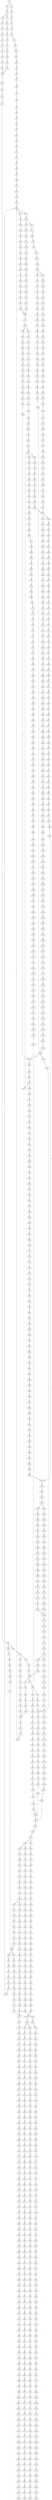 strict digraph  {
	S0 -> S1 [ label = T ];
	S0 -> S2 [ label = C ];
	S1 -> S3 [ label = G ];
	S2 -> S4 [ label = A ];
	S3 -> S5 [ label = G ];
	S4 -> S6 [ label = C ];
	S4 -> S7 [ label = G ];
	S5 -> S8 [ label = T ];
	S6 -> S9 [ label = T ];
	S7 -> S10 [ label = T ];
	S8 -> S11 [ label = G ];
	S9 -> S12 [ label = G ];
	S10 -> S13 [ label = G ];
	S11 -> S14 [ label = C ];
	S12 -> S15 [ label = G ];
	S13 -> S16 [ label = G ];
	S14 -> S17 [ label = T ];
	S15 -> S18 [ label = T ];
	S16 -> S19 [ label = T ];
	S17 -> S20 [ label = A ];
	S18 -> S21 [ label = C ];
	S19 -> S22 [ label = C ];
	S20 -> S23 [ label = C ];
	S21 -> S24 [ label = G ];
	S22 -> S25 [ label = G ];
	S23 -> S26 [ label = T ];
	S24 -> S27 [ label = T ];
	S25 -> S28 [ label = T ];
	S26 -> S29 [ label = G ];
	S27 -> S30 [ label = C ];
	S28 -> S31 [ label = C ];
	S29 -> S32 [ label = T ];
	S30 -> S33 [ label = C ];
	S31 -> S34 [ label = C ];
	S32 -> S35 [ label = A ];
	S33 -> S36 [ label = G ];
	S34 -> S36 [ label = G ];
	S35 -> S37 [ label = A ];
	S36 -> S38 [ label = T ];
	S37 -> S39 [ label = C ];
	S38 -> S40 [ label = C ];
	S39 -> S41 [ label = A ];
	S40 -> S42 [ label = A ];
	S41 -> S43 [ label = C ];
	S42 -> S44 [ label = C ];
	S43 -> S45 [ label = A ];
	S44 -> S46 [ label = C ];
	S45 -> S47 [ label = C ];
	S46 -> S48 [ label = C ];
	S46 -> S49 [ label = G ];
	S47 -> S50 [ label = G ];
	S48 -> S51 [ label = T ];
	S49 -> S52 [ label = A ];
	S50 -> S53 [ label = C ];
	S51 -> S54 [ label = G ];
	S52 -> S55 [ label = A ];
	S52 -> S56 [ label = G ];
	S53 -> S57 [ label = T ];
	S54 -> S58 [ label = T ];
	S55 -> S59 [ label = T ];
	S56 -> S60 [ label = T ];
	S57 -> S61 [ label = C ];
	S58 -> S62 [ label = C ];
	S59 -> S63 [ label = C ];
	S60 -> S64 [ label = C ];
	S61 -> S65 [ label = C ];
	S62 -> S66 [ label = C ];
	S63 -> S67 [ label = C ];
	S64 -> S68 [ label = C ];
	S65 -> S69 [ label = T ];
	S66 -> S70 [ label = T ];
	S67 -> S71 [ label = T ];
	S68 -> S72 [ label = A ];
	S68 -> S73 [ label = T ];
	S69 -> S74 [ label = A ];
	S70 -> S75 [ label = T ];
	S71 -> S76 [ label = C ];
	S72 -> S77 [ label = G ];
	S73 -> S78 [ label = C ];
	S74 -> S79 [ label = G ];
	S75 -> S80 [ label = G ];
	S76 -> S81 [ label = G ];
	S77 -> S82 [ label = T ];
	S77 -> S83 [ label = C ];
	S78 -> S84 [ label = G ];
	S79 -> S85 [ label = A ];
	S80 -> S86 [ label = A ];
	S80 -> S87 [ label = T ];
	S81 -> S88 [ label = A ];
	S82 -> S89 [ label = A ];
	S83 -> S90 [ label = T ];
	S84 -> S91 [ label = A ];
	S85 -> S92 [ label = A ];
	S86 -> S93 [ label = A ];
	S87 -> S94 [ label = A ];
	S88 -> S95 [ label = A ];
	S89 -> S96 [ label = G ];
	S90 -> S97 [ label = T ];
	S91 -> S98 [ label = A ];
	S92 -> S99 [ label = C ];
	S93 -> S100 [ label = C ];
	S94 -> S101 [ label = G ];
	S95 -> S102 [ label = C ];
	S96 -> S103 [ label = G ];
	S97 -> S104 [ label = C ];
	S98 -> S105 [ label = C ];
	S99 -> S106 [ label = T ];
	S100 -> S107 [ label = T ];
	S101 -> S108 [ label = G ];
	S102 -> S109 [ label = T ];
	S103 -> S110 [ label = G ];
	S104 -> S111 [ label = A ];
	S105 -> S109 [ label = T ];
	S106 -> S112 [ label = T ];
	S107 -> S113 [ label = T ];
	S108 -> S114 [ label = A ];
	S109 -> S115 [ label = T ];
	S110 -> S116 [ label = T ];
	S111 -> S117 [ label = C ];
	S112 -> S118 [ label = C ];
	S113 -> S119 [ label = C ];
	S114 -> S120 [ label = G ];
	S115 -> S121 [ label = C ];
	S116 -> S122 [ label = C ];
	S117 -> S123 [ label = G ];
	S118 -> S124 [ label = A ];
	S119 -> S125 [ label = A ];
	S120 -> S126 [ label = A ];
	S121 -> S127 [ label = A ];
	S122 -> S128 [ label = A ];
	S123 -> S129 [ label = C ];
	S124 -> S130 [ label = A ];
	S125 -> S131 [ label = A ];
	S126 -> S132 [ label = G ];
	S127 -> S133 [ label = A ];
	S128 -> S134 [ label = C ];
	S129 -> S135 [ label = C ];
	S130 -> S136 [ label = C ];
	S131 -> S136 [ label = C ];
	S132 -> S137 [ label = G ];
	S133 -> S136 [ label = C ];
	S134 -> S138 [ label = T ];
	S135 -> S139 [ label = C ];
	S136 -> S140 [ label = C ];
	S136 -> S141 [ label = T ];
	S137 -> S142 [ label = T ];
	S138 -> S143 [ label = C ];
	S139 -> S144 [ label = T ];
	S140 -> S145 [ label = G ];
	S141 -> S146 [ label = G ];
	S142 -> S147 [ label = C ];
	S143 -> S148 [ label = G ];
	S144 -> S149 [ label = T ];
	S145 -> S150 [ label = G ];
	S146 -> S151 [ label = G ];
	S146 -> S152 [ label = C ];
	S147 -> S153 [ label = C ];
	S148 -> S154 [ label = C ];
	S149 -> S155 [ label = C ];
	S150 -> S156 [ label = C ];
	S151 -> S157 [ label = C ];
	S152 -> S158 [ label = C ];
	S153 -> S159 [ label = C ];
	S154 -> S160 [ label = T ];
	S155 -> S161 [ label = A ];
	S156 -> S162 [ label = C ];
	S157 -> S163 [ label = C ];
	S158 -> S164 [ label = C ];
	S159 -> S165 [ label = A ];
	S159 -> S166 [ label = G ];
	S160 -> S167 [ label = T ];
	S161 -> S168 [ label = T ];
	S162 -> S169 [ label = C ];
	S163 -> S170 [ label = C ];
	S164 -> S171 [ label = T ];
	S165 -> S172 [ label = G ];
	S166 -> S173 [ label = G ];
	S167 -> S174 [ label = C ];
	S168 -> S175 [ label = C ];
	S169 -> S176 [ label = A ];
	S170 -> S177 [ label = A ];
	S171 -> S178 [ label = A ];
	S172 -> S179 [ label = A ];
	S173 -> S180 [ label = A ];
	S174 -> S181 [ label = A ];
	S175 -> S182 [ label = C ];
	S176 -> S183 [ label = G ];
	S177 -> S184 [ label = G ];
	S178 -> S185 [ label = G ];
	S179 -> S186 [ label = G ];
	S180 -> S187 [ label = G ];
	S181 -> S188 [ label = T ];
	S182 -> S189 [ label = A ];
	S183 -> S190 [ label = T ];
	S184 -> S191 [ label = G ];
	S185 -> S192 [ label = G ];
	S186 -> S193 [ label = C ];
	S187 -> S194 [ label = G ];
	S188 -> S195 [ label = C ];
	S189 -> S196 [ label = G ];
	S190 -> S197 [ label = T ];
	S191 -> S198 [ label = T ];
	S192 -> S199 [ label = T ];
	S193 -> S200 [ label = C ];
	S194 -> S201 [ label = C ];
	S195 -> S202 [ label = C ];
	S196 -> S203 [ label = A ];
	S197 -> S204 [ label = G ];
	S198 -> S205 [ label = G ];
	S199 -> S206 [ label = G ];
	S200 -> S207 [ label = A ];
	S201 -> S208 [ label = G ];
	S202 -> S209 [ label = A ];
	S203 -> S210 [ label = A ];
	S204 -> S211 [ label = T ];
	S205 -> S212 [ label = C ];
	S205 -> S213 [ label = G ];
	S206 -> S214 [ label = T ];
	S207 -> S215 [ label = C ];
	S208 -> S216 [ label = T ];
	S209 -> S196 [ label = G ];
	S210 -> S217 [ label = C ];
	S211 -> S218 [ label = G ];
	S212 -> S219 [ label = G ];
	S213 -> S220 [ label = G ];
	S214 -> S221 [ label = G ];
	S215 -> S222 [ label = G ];
	S216 -> S223 [ label = G ];
	S217 -> S224 [ label = C ];
	S218 -> S225 [ label = C ];
	S219 -> S226 [ label = C ];
	S220 -> S227 [ label = C ];
	S221 -> S228 [ label = C ];
	S222 -> S229 [ label = G ];
	S223 -> S230 [ label = G ];
	S224 -> S231 [ label = A ];
	S224 -> S232 [ label = G ];
	S225 -> S233 [ label = G ];
	S226 -> S234 [ label = G ];
	S227 -> S235 [ label = T ];
	S228 -> S236 [ label = G ];
	S229 -> S237 [ label = T ];
	S230 -> S238 [ label = T ];
	S231 -> S239 [ label = G ];
	S231 -> S240 [ label = C ];
	S232 -> S241 [ label = G ];
	S233 -> S242 [ label = T ];
	S234 -> S243 [ label = T ];
	S235 -> S244 [ label = T ];
	S236 -> S245 [ label = T ];
	S237 -> S246 [ label = T ];
	S238 -> S247 [ label = A ];
	S239 -> S248 [ label = A ];
	S240 -> S249 [ label = C ];
	S241 -> S250 [ label = A ];
	S242 -> S251 [ label = C ];
	S243 -> S252 [ label = C ];
	S244 -> S253 [ label = C ];
	S245 -> S254 [ label = C ];
	S246 -> S255 [ label = A ];
	S247 -> S256 [ label = T ];
	S248 -> S257 [ label = C ];
	S249 -> S258 [ label = A ];
	S250 -> S259 [ label = C ];
	S251 -> S260 [ label = G ];
	S252 -> S261 [ label = G ];
	S253 -> S262 [ label = G ];
	S254 -> S263 [ label = G ];
	S255 -> S264 [ label = C ];
	S256 -> S265 [ label = G ];
	S257 -> S266 [ label = T ];
	S258 -> S267 [ label = C ];
	S259 -> S268 [ label = G ];
	S260 -> S269 [ label = A ];
	S261 -> S270 [ label = T ];
	S262 -> S271 [ label = A ];
	S263 -> S269 [ label = A ];
	S264 -> S272 [ label = T ];
	S265 -> S273 [ label = A ];
	S266 -> S274 [ label = C ];
	S267 -> S275 [ label = C ];
	S268 -> S276 [ label = C ];
	S269 -> S277 [ label = A ];
	S270 -> S278 [ label = G ];
	S271 -> S279 [ label = A ];
	S272 -> S280 [ label = G ];
	S273 -> S281 [ label = G ];
	S274 -> S282 [ label = C ];
	S275 -> S283 [ label = C ];
	S276 -> S284 [ label = C ];
	S277 -> S285 [ label = C ];
	S278 -> S286 [ label = C ];
	S279 -> S287 [ label = C ];
	S280 -> S288 [ label = C ];
	S281 -> S289 [ label = C ];
	S282 -> S290 [ label = C ];
	S283 -> S291 [ label = C ];
	S284 -> S292 [ label = C ];
	S285 -> S293 [ label = C ];
	S285 -> S294 [ label = A ];
	S286 -> S295 [ label = A ];
	S287 -> S296 [ label = A ];
	S288 -> S297 [ label = A ];
	S289 -> S298 [ label = G ];
	S290 -> S299 [ label = A ];
	S291 -> S300 [ label = T ];
	S292 -> S301 [ label = A ];
	S293 -> S302 [ label = T ];
	S294 -> S303 [ label = C ];
	S295 -> S304 [ label = T ];
	S296 -> S305 [ label = C ];
	S297 -> S306 [ label = G ];
	S298 -> S307 [ label = G ];
	S299 -> S308 [ label = T ];
	S300 -> S309 [ label = T ];
	S301 -> S310 [ label = T ];
	S302 -> S311 [ label = T ];
	S303 -> S312 [ label = C ];
	S304 -> S313 [ label = C ];
	S305 -> S314 [ label = G ];
	S306 -> S315 [ label = A ];
	S307 -> S316 [ label = T ];
	S308 -> S317 [ label = C ];
	S309 -> S318 [ label = C ];
	S310 -> S319 [ label = C ];
	S311 -> S320 [ label = C ];
	S312 -> S321 [ label = C ];
	S313 -> S322 [ label = C ];
	S314 -> S323 [ label = C ];
	S315 -> S324 [ label = C ];
	S316 -> S325 [ label = C ];
	S317 -> S326 [ label = T ];
	S318 -> S327 [ label = C ];
	S318 -> S328 [ label = G ];
	S319 -> S329 [ label = G ];
	S320 -> S330 [ label = G ];
	S321 -> S331 [ label = G ];
	S322 -> S332 [ label = G ];
	S323 -> S333 [ label = G ];
	S324 -> S334 [ label = G ];
	S325 -> S335 [ label = G ];
	S326 -> S336 [ label = G ];
	S327 -> S337 [ label = T ];
	S328 -> S338 [ label = A ];
	S329 -> S339 [ label = T ];
	S330 -> S340 [ label = T ];
	S331 -> S341 [ label = T ];
	S332 -> S342 [ label = C ];
	S333 -> S343 [ label = C ];
	S334 -> S344 [ label = G ];
	S335 -> S345 [ label = C ];
	S336 -> S346 [ label = C ];
	S337 -> S347 [ label = G ];
	S338 -> S348 [ label = T ];
	S339 -> S349 [ label = C ];
	S340 -> S350 [ label = A ];
	S341 -> S351 [ label = A ];
	S342 -> S352 [ label = A ];
	S343 -> S353 [ label = A ];
	S344 -> S354 [ label = A ];
	S345 -> S355 [ label = A ];
	S346 -> S356 [ label = C ];
	S347 -> S357 [ label = T ];
	S348 -> S358 [ label = C ];
	S349 -> S359 [ label = C ];
	S350 -> S360 [ label = C ];
	S351 -> S361 [ label = C ];
	S352 -> S362 [ label = C ];
	S353 -> S363 [ label = C ];
	S354 -> S364 [ label = C ];
	S355 -> S365 [ label = C ];
	S356 -> S366 [ label = A ];
	S357 -> S367 [ label = C ];
	S358 -> S368 [ label = G ];
	S359 -> S369 [ label = T ];
	S360 -> S370 [ label = T ];
	S361 -> S371 [ label = G ];
	S362 -> S372 [ label = G ];
	S363 -> S373 [ label = G ];
	S364 -> S374 [ label = A ];
	S365 -> S375 [ label = G ];
	S366 -> S376 [ label = G ];
	S367 -> S377 [ label = C ];
	S368 -> S378 [ label = T ];
	S369 -> S379 [ label = C ];
	S370 -> S380 [ label = T ];
	S371 -> S381 [ label = T ];
	S372 -> S382 [ label = T ];
	S373 -> S383 [ label = T ];
	S374 -> S384 [ label = C ];
	S375 -> S385 [ label = C ];
	S376 -> S386 [ label = T ];
	S377 -> S387 [ label = T ];
	S378 -> S388 [ label = T ];
	S379 -> S389 [ label = T ];
	S380 -> S390 [ label = C ];
	S381 -> S391 [ label = C ];
	S382 -> S392 [ label = C ];
	S383 -> S393 [ label = C ];
	S384 -> S394 [ label = A ];
	S385 -> S395 [ label = G ];
	S386 -> S396 [ label = C ];
	S387 -> S397 [ label = T ];
	S388 -> S398 [ label = T ];
	S389 -> S399 [ label = T ];
	S390 -> S400 [ label = A ];
	S391 -> S401 [ label = C ];
	S392 -> S402 [ label = G ];
	S393 -> S403 [ label = C ];
	S394 -> S404 [ label = C ];
	S395 -> S405 [ label = C ];
	S396 -> S406 [ label = G ];
	S397 -> S80 [ label = G ];
	S398 -> S407 [ label = G ];
	S399 -> S408 [ label = C ];
	S400 -> S409 [ label = A ];
	S401 -> S410 [ label = A ];
	S402 -> S411 [ label = A ];
	S403 -> S412 [ label = A ];
	S404 -> S413 [ label = C ];
	S405 -> S414 [ label = G ];
	S406 -> S415 [ label = T ];
	S407 -> S416 [ label = T ];
	S408 -> S417 [ label = T ];
	S409 -> S418 [ label = G ];
	S410 -> S419 [ label = G ];
	S411 -> S420 [ label = G ];
	S412 -> S421 [ label = G ];
	S413 -> S422 [ label = T ];
	S414 -> S423 [ label = G ];
	S415 -> S424 [ label = A ];
	S416 -> S425 [ label = A ];
	S417 -> S426 [ label = C ];
	S418 -> S427 [ label = C ];
	S419 -> S428 [ label = C ];
	S420 -> S429 [ label = C ];
	S421 -> S430 [ label = C ];
	S422 -> S431 [ label = C ];
	S423 -> S432 [ label = C ];
	S424 -> S433 [ label = A ];
	S425 -> S434 [ label = G ];
	S426 -> S435 [ label = G ];
	S427 -> S436 [ label = G ];
	S428 -> S437 [ label = G ];
	S429 -> S438 [ label = G ];
	S430 -> S439 [ label = T ];
	S430 -> S437 [ label = G ];
	S431 -> S440 [ label = T ];
	S432 -> S441 [ label = T ];
	S433 -> S442 [ label = G ];
	S434 -> S443 [ label = G ];
	S435 -> S444 [ label = G ];
	S436 -> S445 [ label = A ];
	S437 -> S446 [ label = A ];
	S438 -> S447 [ label = A ];
	S439 -> S448 [ label = T ];
	S440 -> S449 [ label = A ];
	S441 -> S450 [ label = G ];
	S442 -> S451 [ label = A ];
	S443 -> S452 [ label = A ];
	S444 -> S453 [ label = A ];
	S445 -> S454 [ label = G ];
	S446 -> S455 [ label = G ];
	S447 -> S456 [ label = G ];
	S448 -> S104 [ label = C ];
	S449 -> S457 [ label = G ];
	S450 -> S458 [ label = G ];
	S451 -> S459 [ label = C ];
	S452 -> S460 [ label = A ];
	S453 -> S461 [ label = G ];
	S454 -> S462 [ label = T ];
	S455 -> S463 [ label = T ];
	S456 -> S464 [ label = T ];
	S457 -> S465 [ label = A ];
	S458 -> S466 [ label = A ];
	S459 -> S467 [ label = G ];
	S460 -> S468 [ label = A ];
	S461 -> S469 [ label = A ];
	S462 -> S470 [ label = C ];
	S463 -> S471 [ label = C ];
	S464 -> S472 [ label = C ];
	S465 -> S473 [ label = A ];
	S466 -> S474 [ label = A ];
	S467 -> S475 [ label = G ];
	S468 -> S476 [ label = G ];
	S469 -> S477 [ label = G ];
	S470 -> S478 [ label = C ];
	S471 -> S479 [ label = C ];
	S471 -> S480 [ label = T ];
	S472 -> S481 [ label = G ];
	S473 -> S482 [ label = C ];
	S474 -> S483 [ label = T ];
	S475 -> S484 [ label = C ];
	S476 -> S485 [ label = G ];
	S477 -> S486 [ label = G ];
	S478 -> S487 [ label = C ];
	S479 -> S487 [ label = C ];
	S480 -> S488 [ label = C ];
	S481 -> S489 [ label = A ];
	S482 -> S490 [ label = G ];
	S483 -> S491 [ label = G ];
	S484 -> S492 [ label = T ];
	S485 -> S493 [ label = T ];
	S486 -> S494 [ label = T ];
	S487 -> S495 [ label = T ];
	S487 -> S496 [ label = G ];
	S488 -> S497 [ label = G ];
	S489 -> S498 [ label = A ];
	S490 -> S499 [ label = A ];
	S491 -> S500 [ label = G ];
	S492 -> S501 [ label = C ];
	S493 -> S502 [ label = C ];
	S494 -> S503 [ label = C ];
	S495 -> S504 [ label = C ];
	S496 -> S505 [ label = C ];
	S497 -> S506 [ label = T ];
	S498 -> S507 [ label = C ];
	S499 -> S508 [ label = G ];
	S500 -> S509 [ label = G ];
	S501 -> S510 [ label = T ];
	S502 -> S511 [ label = C ];
	S503 -> S153 [ label = C ];
	S504 -> S512 [ label = C ];
	S505 -> S513 [ label = C ];
	S506 -> S514 [ label = C ];
	S507 -> S515 [ label = C ];
	S508 -> S516 [ label = G ];
	S509 -> S517 [ label = G ];
	S510 -> S518 [ label = C ];
	S511 -> S519 [ label = C ];
	S512 -> S520 [ label = G ];
	S513 -> S521 [ label = T ];
	S514 -> S522 [ label = T ];
	S515 -> S523 [ label = T ];
	S516 -> S524 [ label = T ];
	S517 -> S525 [ label = T ];
	S518 -> S526 [ label = G ];
	S519 -> S527 [ label = G ];
	S520 -> S528 [ label = G ];
	S521 -> S529 [ label = G ];
	S522 -> S530 [ label = G ];
	S523 -> S531 [ label = G ];
	S524 -> S532 [ label = G ];
	S525 -> S533 [ label = C ];
	S526 -> S534 [ label = A ];
	S527 -> S535 [ label = A ];
	S528 -> S536 [ label = T ];
	S529 -> S537 [ label = T ];
	S530 -> S538 [ label = T ];
	S531 -> S539 [ label = T ];
	S532 -> S540 [ label = T ];
	S533 -> S541 [ label = C ];
	S534 -> S542 [ label = A ];
	S535 -> S543 [ label = A ];
	S536 -> S544 [ label = C ];
	S537 -> S545 [ label = C ];
	S538 -> S546 [ label = T ];
	S539 -> S547 [ label = C ];
	S540 -> S548 [ label = C ];
	S541 -> S549 [ label = G ];
	S542 -> S550 [ label = G ];
	S543 -> S551 [ label = G ];
	S544 -> S552 [ label = T ];
	S545 -> S553 [ label = G ];
	S546 -> S554 [ label = C ];
	S547 -> S555 [ label = G ];
	S548 -> S556 [ label = C ];
	S549 -> S557 [ label = C ];
	S550 -> S558 [ label = T ];
	S551 -> S559 [ label = T ];
	S552 -> S560 [ label = G ];
	S553 -> S561 [ label = C ];
	S554 -> S562 [ label = C ];
	S555 -> S563 [ label = C ];
	S556 -> S564 [ label = C ];
	S557 -> S565 [ label = C ];
	S558 -> S566 [ label = C ];
	S559 -> S567 [ label = C ];
	S560 -> S568 [ label = G ];
	S561 -> S569 [ label = G ];
	S562 -> S570 [ label = G ];
	S563 -> S571 [ label = G ];
	S564 -> S572 [ label = T ];
	S565 -> S573 [ label = G ];
	S566 -> S574 [ label = G ];
	S567 -> S575 [ label = G ];
	S568 -> S576 [ label = A ];
	S569 -> S577 [ label = C ];
	S570 -> S578 [ label = T ];
	S571 -> S577 [ label = C ];
	S572 -> S579 [ label = G ];
	S573 -> S580 [ label = G ];
	S574 -> S581 [ label = C ];
	S575 -> S582 [ label = A ];
	S576 -> S583 [ label = G ];
	S577 -> S584 [ label = G ];
	S577 -> S585 [ label = A ];
	S578 -> S586 [ label = G ];
	S579 -> S587 [ label = T ];
	S580 -> S588 [ label = A ];
	S581 -> S589 [ label = G ];
	S582 -> S590 [ label = G ];
	S583 -> S591 [ label = G ];
	S584 -> S592 [ label = A ];
	S585 -> S593 [ label = A ];
	S586 -> S594 [ label = G ];
	S587 -> S595 [ label = C ];
	S588 -> S596 [ label = A ];
	S589 -> S597 [ label = G ];
	S590 -> S598 [ label = G ];
	S591 -> S599 [ label = G ];
	S592 -> S600 [ label = G ];
	S593 -> S601 [ label = C ];
	S594 -> S602 [ label = C ];
	S595 -> S603 [ label = C ];
	S596 -> S604 [ label = C ];
	S597 -> S605 [ label = C ];
	S598 -> S606 [ label = T ];
	S599 -> S607 [ label = T ];
	S600 -> S608 [ label = C ];
	S601 -> S609 [ label = C ];
	S602 -> S610 [ label = C ];
	S603 -> S611 [ label = T ];
	S604 -> S612 [ label = T ];
	S605 -> S613 [ label = T ];
	S606 -> S614 [ label = A ];
	S607 -> S615 [ label = G ];
	S608 -> S616 [ label = A ];
	S609 -> S617 [ label = C ];
	S610 -> S618 [ label = C ];
	S611 -> S619 [ label = A ];
	S612 -> S620 [ label = G ];
	S613 -> S621 [ label = A ];
	S614 -> S622 [ label = T ];
	S615 -> S623 [ label = T ];
	S616 -> S624 [ label = G ];
	S617 -> S625 [ label = G ];
	S618 -> S626 [ label = G ];
	S619 -> S627 [ label = C ];
	S620 -> S628 [ label = C ];
	S621 -> S629 [ label = T ];
	S622 -> S630 [ label = A ];
	S623 -> S631 [ label = T ];
	S624 -> S632 [ label = T ];
	S625 -> S633 [ label = T ];
	S626 -> S634 [ label = T ];
	S627 -> S635 [ label = T ];
	S628 -> S636 [ label = A ];
	S629 -> S637 [ label = A ];
	S630 -> S638 [ label = A ];
	S631 -> S639 [ label = C ];
	S632 -> S640 [ label = G ];
	S633 -> S641 [ label = A ];
	S634 -> S642 [ label = C ];
	S635 -> S643 [ label = A ];
	S636 -> S644 [ label = A ];
	S637 -> S645 [ label = G ];
	S638 -> S646 [ label = G ];
	S639 -> S647 [ label = C ];
	S640 -> S648 [ label = C ];
	S641 -> S649 [ label = C ];
	S642 -> S650 [ label = C ];
	S643 -> S651 [ label = C ];
	S644 -> S652 [ label = C ];
	S645 -> S653 [ label = T ];
	S646 -> S654 [ label = T ];
	S647 -> S655 [ label = A ];
	S648 -> S656 [ label = A ];
	S649 -> S657 [ label = A ];
	S650 -> S658 [ label = A ];
	S651 -> S659 [ label = C ];
	S652 -> S660 [ label = C ];
	S653 -> S661 [ label = A ];
	S654 -> S662 [ label = C ];
	S655 -> S663 [ label = G ];
	S656 -> S664 [ label = A ];
	S657 -> S665 [ label = G ];
	S658 -> S666 [ label = G ];
	S659 -> S667 [ label = A ];
	S660 -> S668 [ label = A ];
	S661 -> S669 [ label = G ];
	S662 -> S670 [ label = G ];
	S663 -> S671 [ label = C ];
	S664 -> S672 [ label = C ];
	S665 -> S673 [ label = C ];
	S666 -> S674 [ label = T ];
	S667 -> S675 [ label = G ];
	S668 -> S676 [ label = G ];
	S669 -> S677 [ label = C ];
	S670 -> S678 [ label = T ];
	S671 -> S679 [ label = A ];
	S672 -> S680 [ label = A ];
	S673 -> S681 [ label = A ];
	S674 -> S682 [ label = A ];
	S675 -> S683 [ label = G ];
	S676 -> S684 [ label = A ];
	S677 -> S685 [ label = C ];
	S678 -> S686 [ label = G ];
	S679 -> S687 [ label = G ];
	S680 -> S688 [ label = G ];
	S681 -> S689 [ label = G ];
	S682 -> S690 [ label = G ];
	S683 -> S691 [ label = A ];
	S684 -> S692 [ label = A ];
	S685 -> S693 [ label = G ];
	S686 -> S694 [ label = G ];
	S687 -> S695 [ label = A ];
	S688 -> S696 [ label = C ];
	S689 -> S697 [ label = G ];
	S690 -> S698 [ label = C ];
	S691 -> S699 [ label = G ];
	S692 -> S700 [ label = C ];
	S693 -> S701 [ label = A ];
	S694 -> S702 [ label = T ];
	S695 -> S703 [ label = T ];
	S696 -> S704 [ label = T ];
	S697 -> S705 [ label = T ];
	S698 -> S706 [ label = T ];
	S699 -> S707 [ label = A ];
	S700 -> S708 [ label = A ];
	S701 -> S709 [ label = A ];
	S702 -> S710 [ label = A ];
	S703 -> S711 [ label = A ];
	S704 -> S712 [ label = A ];
	S705 -> S713 [ label = G ];
	S706 -> S714 [ label = C ];
	S707 -> S715 [ label = G ];
	S708 -> S716 [ label = G ];
	S709 -> S717 [ label = A ];
	S710 -> S718 [ label = C ];
	S711 -> S719 [ label = A ];
	S712 -> S720 [ label = C ];
	S713 -> S721 [ label = C ];
	S714 -> S722 [ label = C ];
	S715 -> S723 [ label = T ];
	S716 -> S724 [ label = C ];
	S717 -> S725 [ label = C ];
	S718 -> S726 [ label = C ];
	S719 -> S727 [ label = A ];
	S720 -> S728 [ label = G ];
	S721 -> S729 [ label = A ];
	S722 -> S730 [ label = A ];
	S723 -> S731 [ label = C ];
	S724 -> S732 [ label = C ];
	S725 -> S733 [ label = C ];
	S726 -> S734 [ label = G ];
	S727 -> S735 [ label = A ];
	S728 -> S736 [ label = A ];
	S729 -> S737 [ label = C ];
	S730 -> S738 [ label = C ];
	S731 -> S739 [ label = A ];
	S732 -> S740 [ label = G ];
	S733 -> S741 [ label = C ];
	S734 -> S742 [ label = G ];
	S735 -> S743 [ label = A ];
	S736 -> S744 [ label = G ];
	S737 -> S745 [ label = G ];
	S738 -> S746 [ label = C ];
	S739 -> S747 [ label = G ];
	S740 -> S748 [ label = T ];
	S741 -> S749 [ label = C ];
	S742 -> S750 [ label = T ];
	S743 -> S751 [ label = C ];
	S744 -> S752 [ label = A ];
	S745 -> S753 [ label = C ];
	S746 -> S754 [ label = G ];
	S747 -> S755 [ label = G ];
	S748 -> S756 [ label = C ];
	S749 -> S757 [ label = G ];
	S750 -> S758 [ label = G ];
	S751 -> S759 [ label = T ];
	S752 -> S760 [ label = A ];
	S753 -> S761 [ label = G ];
	S754 -> S762 [ label = G ];
	S755 -> S763 [ label = A ];
	S756 -> S764 [ label = C ];
	S757 -> S765 [ label = A ];
	S758 -> S766 [ label = G ];
	S759 -> S767 [ label = T ];
	S760 -> S768 [ label = C ];
	S761 -> S769 [ label = G ];
	S762 -> S770 [ label = A ];
	S763 -> S771 [ label = C ];
	S764 -> S772 [ label = T ];
	S765 -> S773 [ label = C ];
	S766 -> S774 [ label = T ];
	S767 -> S775 [ label = T ];
	S768 -> S776 [ label = T ];
	S769 -> S777 [ label = T ];
	S770 -> S778 [ label = C ];
	S771 -> S779 [ label = C ];
	S772 -> S780 [ label = C ];
	S773 -> S781 [ label = T ];
	S774 -> S782 [ label = T ];
	S775 -> S783 [ label = G ];
	S776 -> S784 [ label = G ];
	S777 -> S785 [ label = G ];
	S778 -> S786 [ label = G ];
	S779 -> S787 [ label = A ];
	S780 -> S788 [ label = T ];
	S781 -> S789 [ label = A ];
	S782 -> S790 [ label = A ];
	S783 -> S791 [ label = C ];
	S784 -> S792 [ label = G ];
	S785 -> S793 [ label = C ];
	S786 -> S794 [ label = T ];
	S787 -> S795 [ label = G ];
	S788 -> S796 [ label = G ];
	S789 -> S797 [ label = G ];
	S790 -> S798 [ label = G ];
	S791 -> S799 [ label = C ];
	S792 -> S800 [ label = C ];
	S793 -> S801 [ label = C ];
	S794 -> S802 [ label = C ];
	S795 -> S803 [ label = T ];
	S796 -> S804 [ label = T ];
	S797 -> S805 [ label = A ];
	S798 -> S806 [ label = A ];
	S799 -> S807 [ label = G ];
	S800 -> S808 [ label = G ];
	S801 -> S809 [ label = G ];
	S802 -> S810 [ label = G ];
	S803 -> S811 [ label = C ];
	S804 -> S812 [ label = C ];
	S805 -> S813 [ label = A ];
	S806 -> S814 [ label = A ];
	S807 -> S815 [ label = T ];
	S808 -> S816 [ label = C ];
	S809 -> S817 [ label = C ];
	S810 -> S818 [ label = T ];
	S811 -> S819 [ label = T ];
	S812 -> S820 [ label = G ];
	S813 -> S821 [ label = T ];
	S814 -> S822 [ label = G ];
	S815 -> S823 [ label = A ];
	S816 -> S824 [ label = A ];
	S817 -> S825 [ label = A ];
	S818 -> S826 [ label = G ];
	S819 -> S827 [ label = C ];
	S820 -> S828 [ label = T ];
	S821 -> S829 [ label = C ];
	S822 -> S830 [ label = G ];
	S823 -> S831 [ label = G ];
	S824 -> S832 [ label = G ];
	S825 -> S833 [ label = A ];
	S826 -> S834 [ label = A ];
	S827 -> S835 [ label = T ];
	S828 -> S836 [ label = G ];
	S829 -> S837 [ label = G ];
	S830 -> S838 [ label = G ];
	S831 -> S839 [ label = C ];
	S832 -> S840 [ label = C ];
	S833 -> S841 [ label = C ];
	S834 -> S842 [ label = C ];
	S835 -> S843 [ label = G ];
	S836 -> S844 [ label = G ];
	S837 -> S845 [ label = G ];
	S838 -> S846 [ label = G ];
	S839 -> S847 [ label = C ];
	S840 -> S848 [ label = G ];
	S841 -> S849 [ label = C ];
	S842 -> S850 [ label = C ];
	S843 -> S851 [ label = T ];
	S844 -> S852 [ label = T ];
	S845 -> S853 [ label = G ];
	S846 -> S854 [ label = G ];
	S847 -> S855 [ label = G ];
	S848 -> S856 [ label = G ];
	S849 -> S857 [ label = A ];
	S850 -> S858 [ label = G ];
	S851 -> S859 [ label = A ];
	S852 -> S860 [ label = A ];
	S853 -> S861 [ label = T ];
	S854 -> S862 [ label = T ];
	S855 -> S863 [ label = G ];
	S856 -> S864 [ label = G ];
	S857 -> S865 [ label = G ];
	S858 -> S866 [ label = G ];
	S861 -> S867 [ label = A ];
	S862 -> S868 [ label = C ];
	S863 -> S869 [ label = T ];
	S864 -> S870 [ label = T ];
	S865 -> S871 [ label = T ];
	S866 -> S872 [ label = T ];
	S867 -> S873 [ label = T ];
	S868 -> S874 [ label = C ];
	S869 -> S875 [ label = G ];
	S870 -> S876 [ label = G ];
	S871 -> S877 [ label = C ];
	S872 -> S878 [ label = C ];
	S873 -> S879 [ label = C ];
	S874 -> S880 [ label = G ];
	S875 -> S881 [ label = A ];
	S876 -> S882 [ label = C ];
	S877 -> S883 [ label = G ];
	S878 -> S884 [ label = G ];
	S879 -> S885 [ label = C ];
	S880 -> S886 [ label = T ];
	S881 -> S887 [ label = C ];
	S882 -> S888 [ label = C ];
	S883 -> S889 [ label = C ];
	S884 -> S890 [ label = C ];
	S885 -> S891 [ label = C ];
	S886 -> S892 [ label = C ];
	S887 -> S893 [ label = G ];
	S888 -> S894 [ label = G ];
	S889 -> S895 [ label = G ];
	S890 -> S896 [ label = G ];
	S891 -> S897 [ label = G ];
	S892 -> S898 [ label = G ];
	S893 -> S899 [ label = T ];
	S894 -> S900 [ label = C ];
	S895 -> S901 [ label = C ];
	S896 -> S902 [ label = T ];
	S897 -> S903 [ label = A ];
	S898 -> S904 [ label = G ];
	S899 -> S905 [ label = G ];
	S900 -> S906 [ label = C ];
	S901 -> S907 [ label = A ];
	S902 -> S908 [ label = A ];
	S903 -> S909 [ label = A ];
	S904 -> S910 [ label = A ];
	S905 -> S911 [ label = G ];
	S906 -> S912 [ label = G ];
	S907 -> S913 [ label = G ];
	S908 -> S914 [ label = G ];
	S909 -> S915 [ label = A ];
	S910 -> S916 [ label = A ];
	S911 -> S917 [ label = G ];
	S912 -> S918 [ label = G ];
	S913 -> S919 [ label = C ];
	S914 -> S920 [ label = C ];
	S915 -> S921 [ label = G ];
	S916 -> S922 [ label = C ];
	S917 -> S923 [ label = T ];
	S918 -> S924 [ label = T ];
	S919 -> S925 [ label = C ];
	S920 -> S926 [ label = C ];
	S921 -> S927 [ label = T ];
	S922 -> S928 [ label = T ];
	S923 -> S929 [ label = A ];
	S924 -> S930 [ label = G ];
	S925 -> S931 [ label = G ];
	S926 -> S932 [ label = G ];
	S927 -> S933 [ label = G ];
	S928 -> S934 [ label = A ];
	S929 -> S935 [ label = C ];
	S930 -> S936 [ label = G ];
	S931 -> S937 [ label = G ];
	S932 -> S938 [ label = C ];
	S933 -> S939 [ label = T ];
	S934 -> S940 [ label = C ];
	S935 -> S941 [ label = T ];
	S936 -> S942 [ label = T ];
	S937 -> S943 [ label = T ];
	S938 -> S944 [ label = T ];
	S939 -> S945 [ label = C ];
	S940 -> S946 [ label = A ];
	S941 -> S947 [ label = A ];
	S942 -> S948 [ label = G ];
	S943 -> S949 [ label = G ];
	S944 -> S950 [ label = G ];
	S945 -> S951 [ label = G ];
	S946 -> S952 [ label = A ];
	S947 -> S953 [ label = T ];
	S948 -> S954 [ label = G ];
	S949 -> S955 [ label = G ];
	S950 -> S956 [ label = G ];
	S951 -> S957 [ label = T ];
	S952 -> S958 [ label = C ];
	S953 -> S959 [ label = T ];
	S954 -> S960 [ label = A ];
	S955 -> S961 [ label = A ];
	S956 -> S962 [ label = A ];
	S957 -> S963 [ label = C ];
	S958 -> S964 [ label = G ];
	S959 -> S965 [ label = G ];
	S960 -> S966 [ label = A ];
	S961 -> S967 [ label = A ];
	S962 -> S968 [ label = A ];
	S963 -> S969 [ label = G ];
	S964 -> S970 [ label = A ];
	S965 -> S971 [ label = G ];
	S966 -> S972 [ label = C ];
	S967 -> S973 [ label = G ];
	S968 -> S974 [ label = G ];
	S969 -> S975 [ label = G ];
	S970 -> S976 [ label = A ];
	S971 -> S977 [ label = A ];
	S972 -> S978 [ label = C ];
	S973 -> S979 [ label = A ];
	S974 -> S980 [ label = A ];
	S975 -> S981 [ label = A ];
	S976 -> S982 [ label = A ];
	S977 -> S983 [ label = A ];
	S978 -> S984 [ label = T ];
	S979 -> S985 [ label = A ];
	S980 -> S986 [ label = A ];
	S981 -> S987 [ label = A ];
	S982 -> S988 [ label = A ];
	S983 -> S989 [ label = C ];
	S984 -> S990 [ label = C ];
	S985 -> S991 [ label = C ];
	S986 -> S992 [ label = C ];
	S987 -> S993 [ label = C ];
	S988 -> S994 [ label = C ];
	S989 -> S995 [ label = G ];
	S990 -> S996 [ label = G ];
	S991 -> S997 [ label = G ];
	S992 -> S997 [ label = G ];
	S993 -> S998 [ label = A ];
	S994 -> S999 [ label = A ];
	S995 -> S1000 [ label = G ];
	S996 -> S1001 [ label = G ];
	S997 -> S1002 [ label = G ];
	S998 -> S1003 [ label = G ];
	S999 -> S1004 [ label = G ];
	S1000 -> S1005 [ label = T ];
	S1001 -> S1006 [ label = C ];
	S1002 -> S1007 [ label = C ];
	S1003 -> S1008 [ label = G ];
	S1004 -> S1009 [ label = A ];
	S1005 -> S1010 [ label = A ];
	S1006 -> S1011 [ label = A ];
	S1007 -> S1012 [ label = A ];
	S1008 -> S1013 [ label = A ];
	S1009 -> S1014 [ label = A ];
	S1010 -> S1015 [ label = C ];
	S1011 -> S1016 [ label = C ];
	S1012 -> S1017 [ label = C ];
	S1013 -> S1018 [ label = A ];
	S1014 -> S1019 [ label = G ];
	S1015 -> S1020 [ label = G ];
	S1016 -> S1021 [ label = G ];
	S1017 -> S1022 [ label = C ];
	S1017 -> S1023 [ label = T ];
	S1018 -> S1024 [ label = T ];
	S1019 -> S1025 [ label = G ];
	S1020 -> S1026 [ label = A ];
	S1021 -> S1027 [ label = C ];
	S1022 -> S1028 [ label = G ];
	S1023 -> S1029 [ label = G ];
	S1024 -> S1030 [ label = A ];
	S1025 -> S1031 [ label = G ];
	S1026 -> S1032 [ label = A ];
	S1027 -> S1033 [ label = G ];
	S1028 -> S1034 [ label = G ];
	S1029 -> S1035 [ label = G ];
	S1030 -> S1036 [ label = G ];
	S1031 -> S1037 [ label = G ];
	S1032 -> S1038 [ label = G ];
	S1033 -> S1039 [ label = C ];
	S1034 -> S1040 [ label = G ];
	S1035 -> S1041 [ label = G ];
	S1036 -> S1042 [ label = T ];
	S1037 -> S1043 [ label = T ];
	S1038 -> S1044 [ label = A ];
	S1039 -> S1045 [ label = G ];
	S1040 -> S1046 [ label = A ];
	S1041 -> S1047 [ label = A ];
	S1042 -> S1048 [ label = C ];
	S1043 -> S1049 [ label = C ];
	S1044 -> S1050 [ label = A ];
	S1045 -> S1051 [ label = C ];
	S1046 -> S1052 [ label = A ];
	S1047 -> S1053 [ label = A ];
	S1048 -> S1054 [ label = T ];
	S1049 -> S1055 [ label = T ];
	S1050 -> S1056 [ label = G ];
	S1051 -> S1057 [ label = G ];
	S1052 -> S1058 [ label = T ];
	S1053 -> S1059 [ label = C ];
	S1054 -> S1060 [ label = C ];
	S1055 -> S1061 [ label = C ];
	S1056 -> S1062 [ label = T ];
	S1057 -> S1063 [ label = T ];
	S1058 -> S1064 [ label = T ];
	S1059 -> S1065 [ label = T ];
	S1060 -> S1066 [ label = T ];
	S1061 -> S1067 [ label = T ];
	S1062 -> S1068 [ label = G ];
	S1063 -> S1069 [ label = C ];
	S1064 -> S1070 [ label = G ];
	S1065 -> S1071 [ label = G ];
	S1066 -> S1072 [ label = C ];
	S1067 -> S1073 [ label = C ];
	S1068 -> S1074 [ label = T ];
	S1069 -> S1075 [ label = G ];
	S1070 -> S1076 [ label = A ];
	S1071 -> S1077 [ label = G ];
	S1072 -> S1078 [ label = T ];
	S1073 -> S1079 [ label = G ];
	S1074 -> S1080 [ label = C ];
	S1075 -> S1081 [ label = A ];
	S1076 -> S1082 [ label = A ];
	S1077 -> S1083 [ label = A ];
	S1078 -> S1084 [ label = G ];
	S1079 -> S1085 [ label = T ];
	S1080 -> S1086 [ label = C ];
	S1081 -> S1087 [ label = C ];
	S1082 -> S1088 [ label = C ];
	S1083 -> S1089 [ label = C ];
	S1084 -> S1090 [ label = A ];
	S1085 -> S1091 [ label = G ];
	S1086 -> S1092 [ label = T ];
	S1087 -> S1093 [ label = G ];
	S1088 -> S1094 [ label = C ];
	S1089 -> S1095 [ label = C ];
	S1090 -> S1096 [ label = G ];
	S1091 -> S1097 [ label = G ];
	S1092 -> S1098 [ label = G ];
	S1093 -> S1099 [ label = C ];
	S1094 -> S1100 [ label = C ];
	S1095 -> S1101 [ label = C ];
	S1096 -> S1102 [ label = T ];
	S1097 -> S1103 [ label = T ];
	S1098 -> S1104 [ label = G ];
	S1099 -> S1105 [ label = G ];
	S1100 -> S1106 [ label = G ];
	S1101 -> S1107 [ label = G ];
	S1102 -> S1108 [ label = A ];
	S1103 -> S1109 [ label = A ];
	S1104 -> S1110 [ label = C ];
	S1105 -> S1111 [ label = C ];
	S1106 -> S1112 [ label = T ];
	S1107 -> S1113 [ label = T ];
	S1110 -> S1114 [ label = C ];
	S1111 -> S1115 [ label = C ];
	S1112 -> S1116 [ label = C ];
	S1113 -> S1117 [ label = C ];
	S1114 -> S1118 [ label = T ];
	S1115 -> S1119 [ label = T ];
	S1116 -> S1120 [ label = T ];
	S1117 -> S1121 [ label = T ];
	S1118 -> S1122 [ label = G ];
	S1119 -> S1123 [ label = C ];
	S1120 -> S1124 [ label = C ];
	S1121 -> S1125 [ label = C ];
	S1122 -> S1126 [ label = G ];
	S1123 -> S1127 [ label = G ];
	S1124 -> S1128 [ label = G ];
	S1125 -> S1128 [ label = G ];
	S1126 -> S1129 [ label = G ];
	S1127 -> S1130 [ label = G ];
	S1128 -> S1131 [ label = G ];
	S1129 -> S1132 [ label = T ];
	S1130 -> S1133 [ label = G ];
	S1131 -> S1134 [ label = C ];
	S1132 -> S1135 [ label = C ];
	S1133 -> S1136 [ label = C ];
	S1134 -> S1137 [ label = A ];
	S1135 -> S1138 [ label = C ];
	S1136 -> S1139 [ label = T ];
	S1137 -> S1140 [ label = C ];
	S1138 -> S1141 [ label = C ];
	S1139 -> S1142 [ label = C ];
	S1140 -> S1143 [ label = C ];
	S1141 -> S1144 [ label = G ];
	S1142 -> S1145 [ label = A ];
	S1143 -> S1146 [ label = G ];
	S1144 -> S1147 [ label = A ];
	S1145 -> S1148 [ label = C ];
	S1146 -> S1149 [ label = A ];
	S1147 -> S1150 [ label = G ];
	S1148 -> S1151 [ label = G ];
	S1149 -> S1152 [ label = G ];
	S1149 -> S1153 [ label = A ];
	S1150 -> S1154 [ label = T ];
	S1151 -> S1155 [ label = T ];
	S1152 -> S1156 [ label = T ];
	S1153 -> S1157 [ label = T ];
	S1154 -> S1158 [ label = C ];
	S1155 -> S1159 [ label = C ];
	S1156 -> S1160 [ label = C ];
	S1157 -> S1161 [ label = G ];
	S1158 -> S1162 [ label = C ];
	S1159 -> S1163 [ label = C ];
	S1160 -> S68 [ label = C ];
	S1161 -> S1164 [ label = T ];
	S1162 -> S1165 [ label = A ];
	S1163 -> S1166 [ label = A ];
	S1164 -> S1167 [ label = A ];
	S1165 -> S77 [ label = G ];
	S1166 -> S1168 [ label = G ];
	S1167 -> S1169 [ label = G ];
	S1168 -> S430 [ label = C ];
	S1169 -> S1170 [ label = T ];
	S1170 -> S1171 [ label = T ];
	S1171 -> S1172 [ label = T ];
	S1172 -> S1173 [ label = C ];
	S1173 -> S1174 [ label = A ];
	S1174 -> S1175 [ label = C ];
	S1175 -> S1176 [ label = T ];
	S1176 -> S1177 [ label = C ];
	S1177 -> S1178 [ label = C ];
	S1178 -> S1179 [ label = T ];
	S1179 -> S1180 [ label = T ];
	S1180 -> S1181 [ label = T ];
	S1181 -> S1182 [ label = C ];
	S1182 -> S1183 [ label = A ];
	S1183 -> S1184 [ label = T ];
	S1184 -> S1185 [ label = C ];
	S1185 -> S1186 [ label = C ];
	S1186 -> S1187 [ label = A ];
	S1187 -> S1188 [ label = G ];
	S1188 -> S203 [ label = A ];
}

